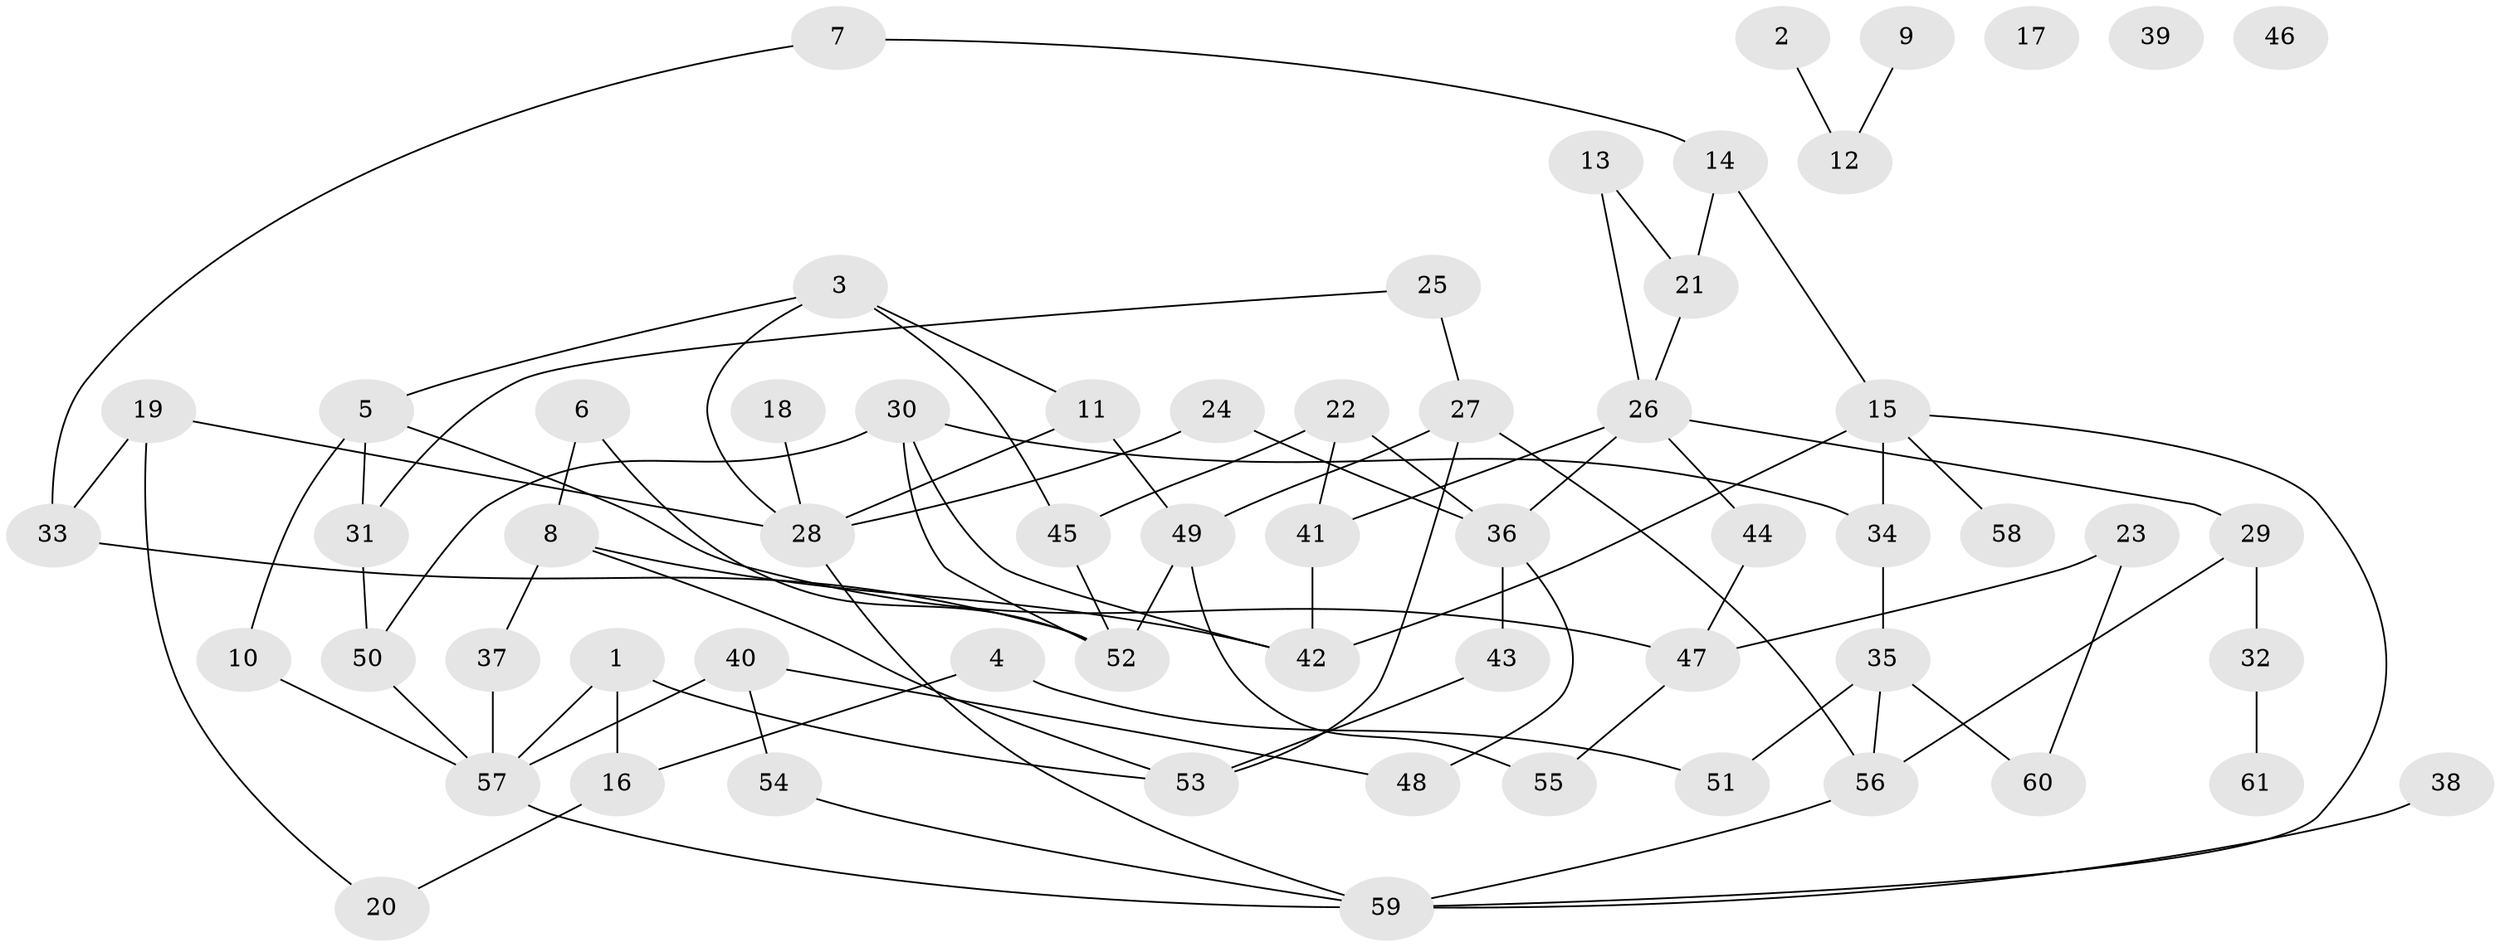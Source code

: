 // coarse degree distribution, {5: 0.1282051282051282, 1: 0.07692307692307693, 6: 0.15384615384615385, 2: 0.23076923076923078, 4: 0.1282051282051282, 3: 0.20512820512820512, 0: 0.07692307692307693}
// Generated by graph-tools (version 1.1) at 2025/23/03/03/25 07:23:28]
// undirected, 61 vertices, 86 edges
graph export_dot {
graph [start="1"]
  node [color=gray90,style=filled];
  1;
  2;
  3;
  4;
  5;
  6;
  7;
  8;
  9;
  10;
  11;
  12;
  13;
  14;
  15;
  16;
  17;
  18;
  19;
  20;
  21;
  22;
  23;
  24;
  25;
  26;
  27;
  28;
  29;
  30;
  31;
  32;
  33;
  34;
  35;
  36;
  37;
  38;
  39;
  40;
  41;
  42;
  43;
  44;
  45;
  46;
  47;
  48;
  49;
  50;
  51;
  52;
  53;
  54;
  55;
  56;
  57;
  58;
  59;
  60;
  61;
  1 -- 16;
  1 -- 53;
  1 -- 57;
  2 -- 12;
  3 -- 5;
  3 -- 11;
  3 -- 28;
  3 -- 45;
  4 -- 16;
  4 -- 51;
  5 -- 10;
  5 -- 31;
  5 -- 47;
  6 -- 8;
  6 -- 52;
  7 -- 14;
  7 -- 33;
  8 -- 37;
  8 -- 42;
  8 -- 53;
  9 -- 12;
  10 -- 57;
  11 -- 28;
  11 -- 49;
  13 -- 21;
  13 -- 26;
  14 -- 15;
  14 -- 21;
  15 -- 34;
  15 -- 42;
  15 -- 58;
  15 -- 59;
  16 -- 20;
  18 -- 28;
  19 -- 20;
  19 -- 28;
  19 -- 33;
  21 -- 26;
  22 -- 36;
  22 -- 41;
  22 -- 45;
  23 -- 47;
  23 -- 60;
  24 -- 28;
  24 -- 36;
  25 -- 27;
  25 -- 31;
  26 -- 29;
  26 -- 36;
  26 -- 41;
  26 -- 44;
  27 -- 49;
  27 -- 53;
  27 -- 56;
  28 -- 59;
  29 -- 32;
  29 -- 56;
  30 -- 34;
  30 -- 42;
  30 -- 50;
  30 -- 52;
  31 -- 50;
  32 -- 61;
  33 -- 52;
  34 -- 35;
  35 -- 51;
  35 -- 56;
  35 -- 60;
  36 -- 43;
  36 -- 48;
  37 -- 57;
  38 -- 59;
  40 -- 48;
  40 -- 54;
  40 -- 57;
  41 -- 42;
  43 -- 53;
  44 -- 47;
  45 -- 52;
  47 -- 55;
  49 -- 52;
  49 -- 55;
  50 -- 57;
  54 -- 59;
  56 -- 59;
  57 -- 59;
}
